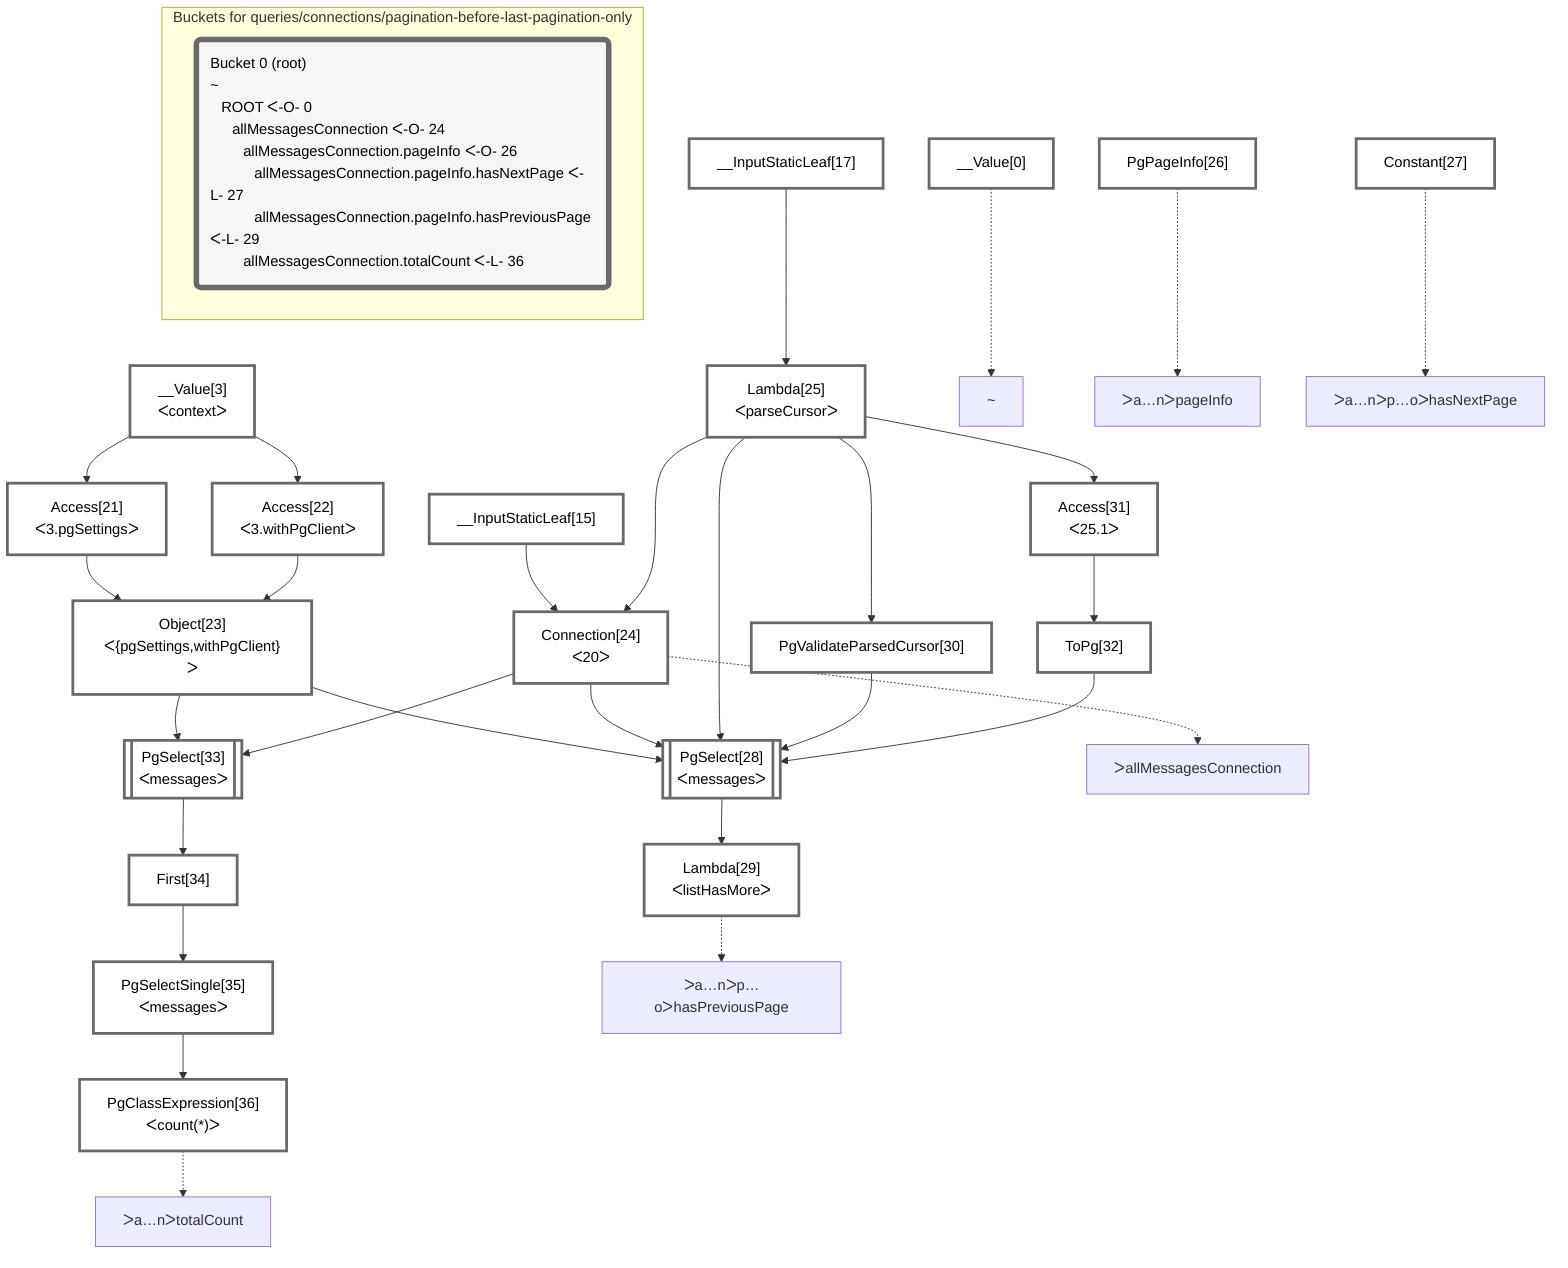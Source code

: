graph TD
    classDef path fill:#eee,stroke:#000,color:#000
    classDef plan fill:#fff,stroke-width:3px,color:#000
    classDef itemplan fill:#fff,stroke-width:6px,color:#000
    classDef sideeffectplan fill:#f00,stroke-width:6px,color:#000
    classDef bucket fill:#f6f6f6,color:#000,stroke-width:6px,text-align:left


    %% define plans
    __Value0["__Value[0]"]:::plan
    __Value3["__Value[3]<br />ᐸcontextᐳ"]:::plan
    __InputStaticLeaf15["__InputStaticLeaf[15]"]:::plan
    __InputStaticLeaf17["__InputStaticLeaf[17]"]:::plan
    Access21["Access[21]<br />ᐸ3.pgSettingsᐳ"]:::plan
    Access22["Access[22]<br />ᐸ3.withPgClientᐳ"]:::plan
    Object23["Object[23]<br />ᐸ{pgSettings,withPgClient}ᐳ"]:::plan
    Lambda25["Lambda[25]<br />ᐸparseCursorᐳ"]:::plan
    Connection24["Connection[24]<br />ᐸ20ᐳ"]:::plan
    PgPageInfo26["PgPageInfo[26]"]:::plan
    Constant27["Constant[27]"]:::plan
    PgValidateParsedCursor30["PgValidateParsedCursor[30]"]:::plan
    Access31["Access[31]<br />ᐸ25.1ᐳ"]:::plan
    ToPg32["ToPg[32]"]:::plan
    PgSelect28[["PgSelect[28]<br />ᐸmessagesᐳ"]]:::plan
    Lambda29["Lambda[29]<br />ᐸlistHasMoreᐳ"]:::plan
    PgSelect33[["PgSelect[33]<br />ᐸmessagesᐳ"]]:::plan
    First34["First[34]"]:::plan
    PgSelectSingle35["PgSelectSingle[35]<br />ᐸmessagesᐳ"]:::plan
    PgClassExpression36["PgClassExpression[36]<br />ᐸcount(*)ᐳ"]:::plan

    %% plan dependencies
    __Value3 --> Access21
    __Value3 --> Access22
    Access21 & Access22 --> Object23
    __InputStaticLeaf17 --> Lambda25
    __InputStaticLeaf15 & Lambda25 --> Connection24
    Lambda25 --> PgValidateParsedCursor30
    Lambda25 --> Access31
    Access31 --> ToPg32
    Object23 & Connection24 & Lambda25 & PgValidateParsedCursor30 & ToPg32 --> PgSelect28
    PgSelect28 --> Lambda29
    Object23 & Connection24 --> PgSelect33
    PgSelect33 --> First34
    First34 --> PgSelectSingle35
    PgSelectSingle35 --> PgClassExpression36

    %% plan-to-path relationships
    P0["~"]
    __Value0 -.-> P0
    P24["ᐳallMessagesConnection"]
    Connection24 -.-> P24
    P26["ᐳa…nᐳpageInfo"]
    PgPageInfo26 -.-> P26
    P27["ᐳa…nᐳp…oᐳhasNextPage"]
    Constant27 -.-> P27
    P29["ᐳa…nᐳp…oᐳhasPreviousPage"]
    Lambda29 -.-> P29
    P36["ᐳa…nᐳtotalCount"]
    PgClassExpression36 -.-> P36

    subgraph "Buckets for queries/connections/pagination-before-last-pagination-only"
    Bucket0("Bucket 0 (root)<br />~<br />⠀ROOT ᐸ-O- 0<br />⠀⠀allMessagesConnection ᐸ-O- 24<br />⠀⠀⠀allMessagesConnection.pageInfo ᐸ-O- 26<br />⠀⠀⠀⠀allMessagesConnection.pageInfo.hasNextPage ᐸ-L- 27<br />⠀⠀⠀⠀allMessagesConnection.pageInfo.hasPreviousPage ᐸ-L- 29<br />⠀⠀⠀allMessagesConnection.totalCount ᐸ-L- 36"):::bucket
    classDef bucket0 stroke:#696969
    class Bucket0,__Value0,__Value3,__InputStaticLeaf15,__InputStaticLeaf17,Access21,Access22,Object23,Connection24,Lambda25,PgPageInfo26,Constant27,PgSelect28,Lambda29,PgValidateParsedCursor30,Access31,ToPg32,PgSelect33,First34,PgSelectSingle35,PgClassExpression36 bucket0
    end